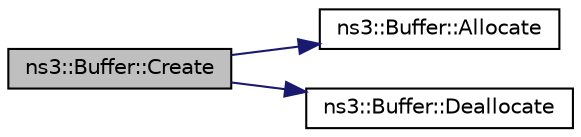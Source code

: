 digraph "ns3::Buffer::Create"
{
 // LATEX_PDF_SIZE
  edge [fontname="Helvetica",fontsize="10",labelfontname="Helvetica",labelfontsize="10"];
  node [fontname="Helvetica",fontsize="10",shape=record];
  rankdir="LR";
  Node1 [label="ns3::Buffer::Create",height=0.2,width=0.4,color="black", fillcolor="grey75", style="filled", fontcolor="black",tooltip="Create a buffer data storage."];
  Node1 -> Node2 [color="midnightblue",fontsize="10",style="solid",fontname="Helvetica"];
  Node2 [label="ns3::Buffer::Allocate",height=0.2,width=0.4,color="black", fillcolor="white", style="filled",URL="$classns3_1_1_buffer.html#a7bbfa888d618a79ee413fe01a7b4ff68",tooltip="Allocate a buffer data storage."];
  Node1 -> Node3 [color="midnightblue",fontsize="10",style="solid",fontname="Helvetica"];
  Node3 [label="ns3::Buffer::Deallocate",height=0.2,width=0.4,color="black", fillcolor="white", style="filled",URL="$classns3_1_1_buffer.html#a5cf2847bcc22da58cfa7e3a6b0279a01",tooltip="Deallocate the buffer memory."];
}
